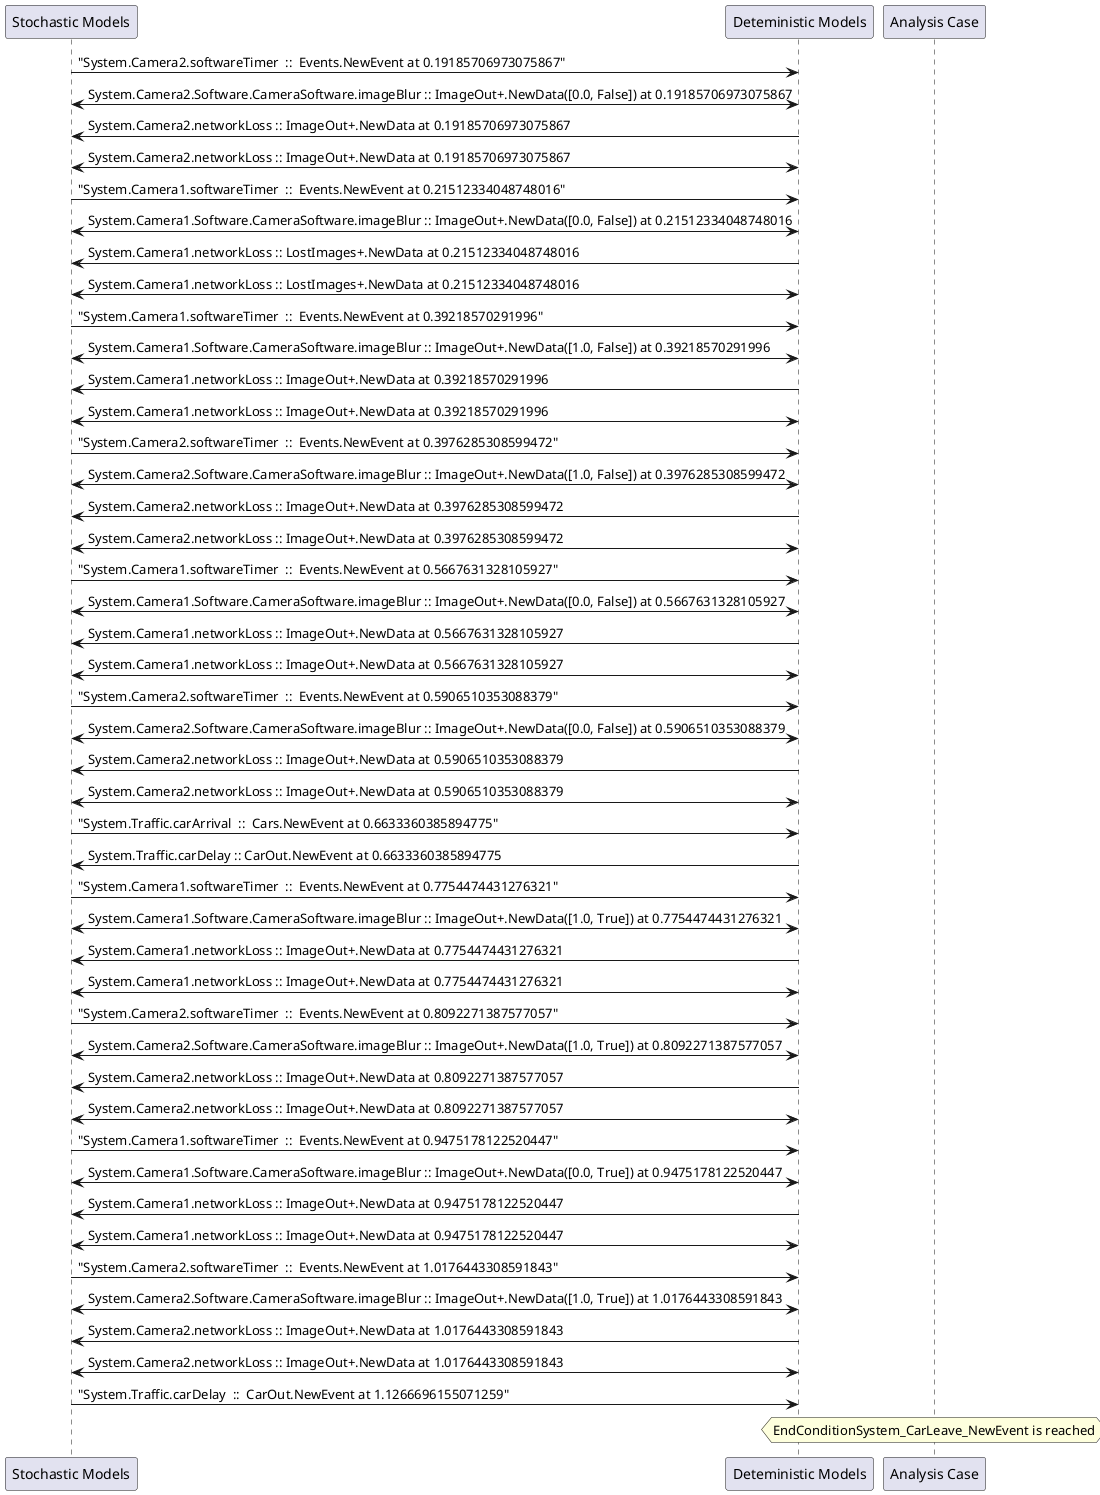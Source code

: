 
	@startuml
	participant "Stochastic Models" as stochmodel
	participant "Deteministic Models" as detmodel
	participant "Analysis Case" as analysis
	{5458_stop} stochmodel -> detmodel : "System.Camera2.softwareTimer  ::  Events.NewEvent at 0.19185706973075867"
detmodel <-> stochmodel : System.Camera2.Software.CameraSoftware.imageBlur :: ImageOut+.NewData([0.0, False]) at 0.19185706973075867
detmodel -> stochmodel : System.Camera2.networkLoss :: ImageOut+.NewData at 0.19185706973075867
detmodel <-> stochmodel : System.Camera2.networkLoss :: ImageOut+.NewData at 0.19185706973075867
{5442_stop} stochmodel -> detmodel : "System.Camera1.softwareTimer  ::  Events.NewEvent at 0.21512334048748016"
detmodel <-> stochmodel : System.Camera1.Software.CameraSoftware.imageBlur :: ImageOut+.NewData([0.0, False]) at 0.21512334048748016
detmodel -> stochmodel : System.Camera1.networkLoss :: LostImages+.NewData at 0.21512334048748016
detmodel <-> stochmodel : System.Camera1.networkLoss :: LostImages+.NewData at 0.21512334048748016
{5443_stop} stochmodel -> detmodel : "System.Camera1.softwareTimer  ::  Events.NewEvent at 0.39218570291996"
detmodel <-> stochmodel : System.Camera1.Software.CameraSoftware.imageBlur :: ImageOut+.NewData([1.0, False]) at 0.39218570291996
detmodel -> stochmodel : System.Camera1.networkLoss :: ImageOut+.NewData at 0.39218570291996
detmodel <-> stochmodel : System.Camera1.networkLoss :: ImageOut+.NewData at 0.39218570291996
{5459_stop} stochmodel -> detmodel : "System.Camera2.softwareTimer  ::  Events.NewEvent at 0.3976285308599472"
detmodel <-> stochmodel : System.Camera2.Software.CameraSoftware.imageBlur :: ImageOut+.NewData([1.0, False]) at 0.3976285308599472
detmodel -> stochmodel : System.Camera2.networkLoss :: ImageOut+.NewData at 0.3976285308599472
detmodel <-> stochmodel : System.Camera2.networkLoss :: ImageOut+.NewData at 0.3976285308599472
{5444_stop} stochmodel -> detmodel : "System.Camera1.softwareTimer  ::  Events.NewEvent at 0.5667631328105927"
detmodel <-> stochmodel : System.Camera1.Software.CameraSoftware.imageBlur :: ImageOut+.NewData([0.0, False]) at 0.5667631328105927
detmodel -> stochmodel : System.Camera1.networkLoss :: ImageOut+.NewData at 0.5667631328105927
detmodel <-> stochmodel : System.Camera1.networkLoss :: ImageOut+.NewData at 0.5667631328105927
{5460_stop} stochmodel -> detmodel : "System.Camera2.softwareTimer  ::  Events.NewEvent at 0.5906510353088379"
detmodel <-> stochmodel : System.Camera2.Software.CameraSoftware.imageBlur :: ImageOut+.NewData([0.0, False]) at 0.5906510353088379
detmodel -> stochmodel : System.Camera2.networkLoss :: ImageOut+.NewData at 0.5906510353088379
detmodel <-> stochmodel : System.Camera2.networkLoss :: ImageOut+.NewData at 0.5906510353088379
{5473_stop} stochmodel -> detmodel : "System.Traffic.carArrival  ::  Cars.NewEvent at 0.6633360385894775"
{5481_start} detmodel -> stochmodel : System.Traffic.carDelay :: CarOut.NewEvent at 0.6633360385894775
{5445_stop} stochmodel -> detmodel : "System.Camera1.softwareTimer  ::  Events.NewEvent at 0.7754474431276321"
detmodel <-> stochmodel : System.Camera1.Software.CameraSoftware.imageBlur :: ImageOut+.NewData([1.0, True]) at 0.7754474431276321
detmodel -> stochmodel : System.Camera1.networkLoss :: ImageOut+.NewData at 0.7754474431276321
detmodel <-> stochmodel : System.Camera1.networkLoss :: ImageOut+.NewData at 0.7754474431276321
{5461_stop} stochmodel -> detmodel : "System.Camera2.softwareTimer  ::  Events.NewEvent at 0.8092271387577057"
detmodel <-> stochmodel : System.Camera2.Software.CameraSoftware.imageBlur :: ImageOut+.NewData([1.0, True]) at 0.8092271387577057
detmodel -> stochmodel : System.Camera2.networkLoss :: ImageOut+.NewData at 0.8092271387577057
detmodel <-> stochmodel : System.Camera2.networkLoss :: ImageOut+.NewData at 0.8092271387577057
{5446_stop} stochmodel -> detmodel : "System.Camera1.softwareTimer  ::  Events.NewEvent at 0.9475178122520447"
detmodel <-> stochmodel : System.Camera1.Software.CameraSoftware.imageBlur :: ImageOut+.NewData([0.0, True]) at 0.9475178122520447
detmodel -> stochmodel : System.Camera1.networkLoss :: ImageOut+.NewData at 0.9475178122520447
detmodel <-> stochmodel : System.Camera1.networkLoss :: ImageOut+.NewData at 0.9475178122520447
{5462_stop} stochmodel -> detmodel : "System.Camera2.softwareTimer  ::  Events.NewEvent at 1.0176443308591843"
detmodel <-> stochmodel : System.Camera2.Software.CameraSoftware.imageBlur :: ImageOut+.NewData([1.0, True]) at 1.0176443308591843
detmodel -> stochmodel : System.Camera2.networkLoss :: ImageOut+.NewData at 1.0176443308591843
detmodel <-> stochmodel : System.Camera2.networkLoss :: ImageOut+.NewData at 1.0176443308591843
{5481_stop} stochmodel -> detmodel : "System.Traffic.carDelay  ::  CarOut.NewEvent at 1.1266696155071259"
{5481_start} <-> {5481_stop} : delay
hnote over analysis 
EndConditionSystem_CarLeave_NewEvent is reached
endnote
@enduml